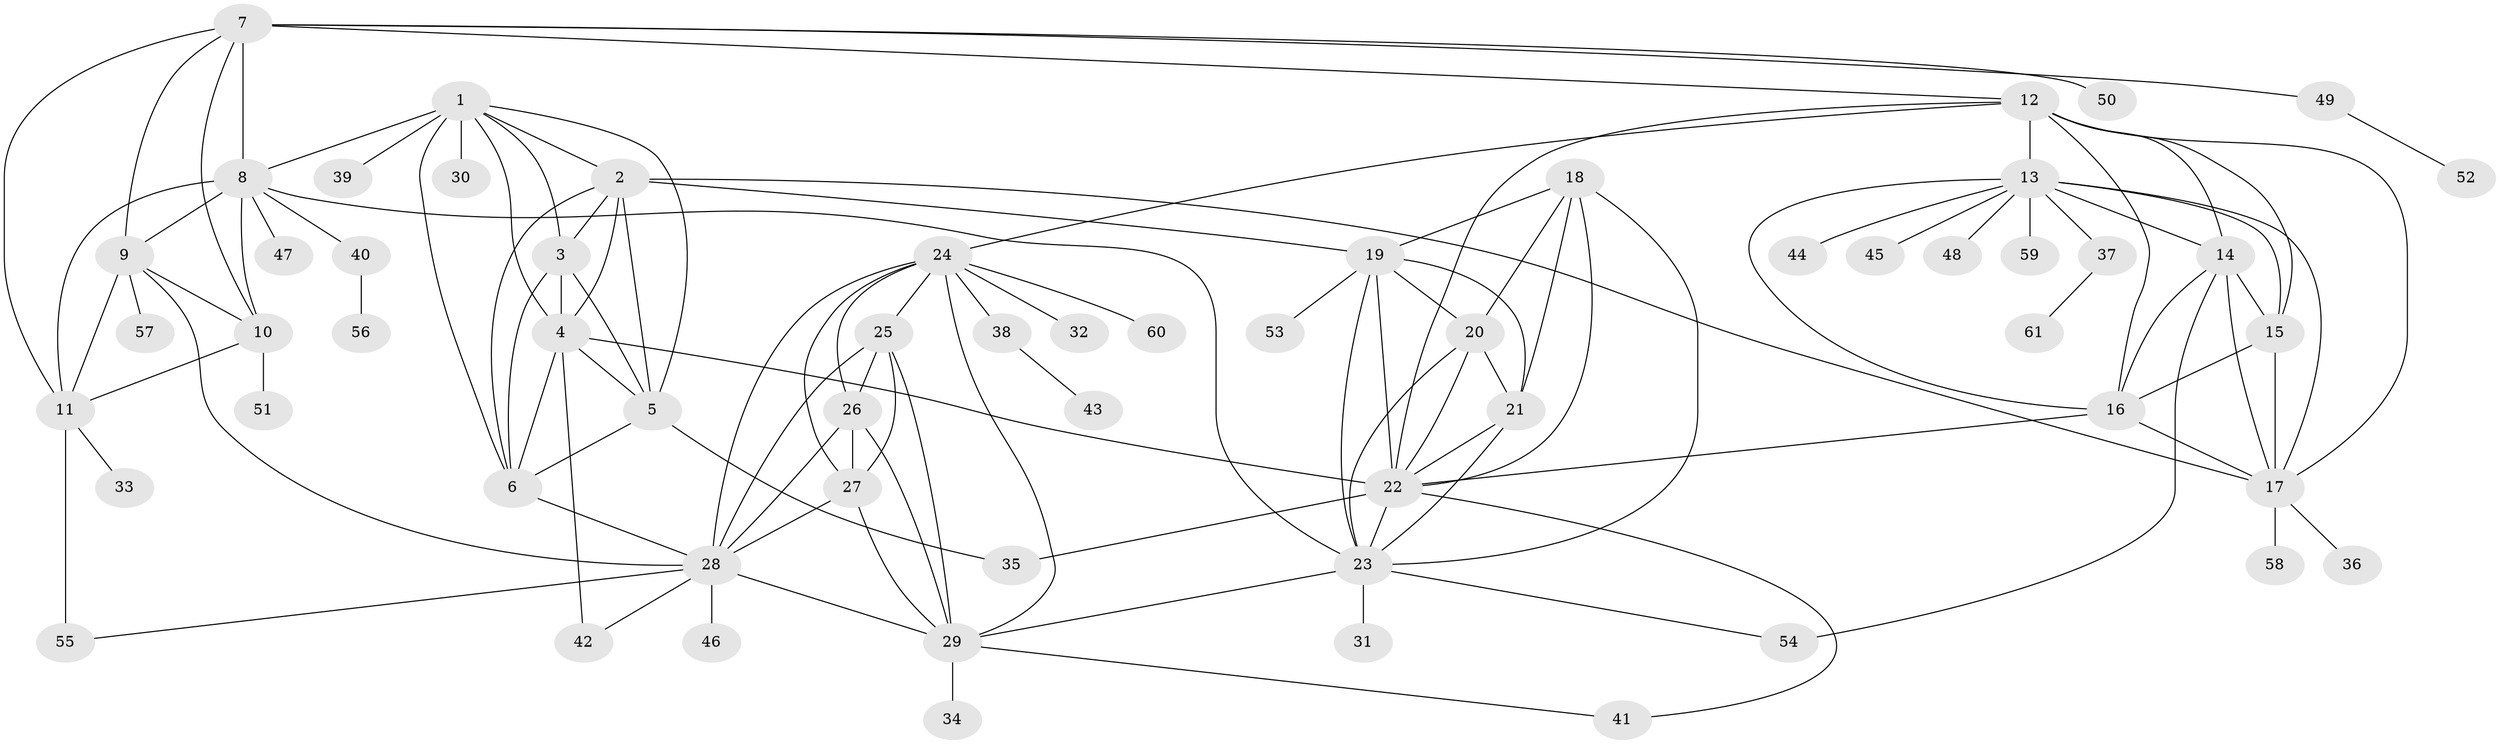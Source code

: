 // original degree distribution, {10: 0.03305785123966942, 8: 0.024793388429752067, 6: 0.049586776859504134, 9: 0.04132231404958678, 7: 0.03305785123966942, 5: 0.024793388429752067, 11: 0.01652892561983471, 12: 0.008264462809917356, 16: 0.008264462809917356, 13: 0.008264462809917356, 1: 0.5702479338842975, 2: 0.1652892561983471, 3: 0.01652892561983471}
// Generated by graph-tools (version 1.1) at 2025/37/03/09/25 02:37:42]
// undirected, 61 vertices, 119 edges
graph export_dot {
graph [start="1"]
  node [color=gray90,style=filled];
  1;
  2;
  3;
  4;
  5;
  6;
  7;
  8;
  9;
  10;
  11;
  12;
  13;
  14;
  15;
  16;
  17;
  18;
  19;
  20;
  21;
  22;
  23;
  24;
  25;
  26;
  27;
  28;
  29;
  30;
  31;
  32;
  33;
  34;
  35;
  36;
  37;
  38;
  39;
  40;
  41;
  42;
  43;
  44;
  45;
  46;
  47;
  48;
  49;
  50;
  51;
  52;
  53;
  54;
  55;
  56;
  57;
  58;
  59;
  60;
  61;
  1 -- 2 [weight=1.0];
  1 -- 3 [weight=1.0];
  1 -- 4 [weight=1.0];
  1 -- 5 [weight=1.0];
  1 -- 6 [weight=1.0];
  1 -- 8 [weight=1.0];
  1 -- 30 [weight=2.0];
  1 -- 39 [weight=1.0];
  2 -- 3 [weight=1.0];
  2 -- 4 [weight=1.0];
  2 -- 5 [weight=1.0];
  2 -- 6 [weight=1.0];
  2 -- 17 [weight=1.0];
  2 -- 19 [weight=1.0];
  3 -- 4 [weight=1.0];
  3 -- 5 [weight=1.0];
  3 -- 6 [weight=1.0];
  4 -- 5 [weight=1.0];
  4 -- 6 [weight=1.0];
  4 -- 22 [weight=1.0];
  4 -- 42 [weight=2.0];
  5 -- 6 [weight=1.0];
  5 -- 35 [weight=2.0];
  6 -- 28 [weight=1.0];
  7 -- 8 [weight=2.0];
  7 -- 9 [weight=1.0];
  7 -- 10 [weight=1.0];
  7 -- 11 [weight=1.0];
  7 -- 12 [weight=1.0];
  7 -- 49 [weight=1.0];
  7 -- 50 [weight=1.0];
  8 -- 9 [weight=2.0];
  8 -- 10 [weight=2.0];
  8 -- 11 [weight=2.0];
  8 -- 23 [weight=1.0];
  8 -- 40 [weight=1.0];
  8 -- 47 [weight=1.0];
  9 -- 10 [weight=1.0];
  9 -- 11 [weight=1.0];
  9 -- 28 [weight=1.0];
  9 -- 57 [weight=1.0];
  10 -- 11 [weight=1.0];
  10 -- 51 [weight=1.0];
  11 -- 33 [weight=1.0];
  11 -- 55 [weight=3.0];
  12 -- 13 [weight=1.0];
  12 -- 14 [weight=1.0];
  12 -- 15 [weight=1.0];
  12 -- 16 [weight=1.0];
  12 -- 17 [weight=1.0];
  12 -- 22 [weight=1.0];
  12 -- 24 [weight=1.0];
  13 -- 14 [weight=1.0];
  13 -- 15 [weight=1.0];
  13 -- 16 [weight=1.0];
  13 -- 17 [weight=1.0];
  13 -- 37 [weight=1.0];
  13 -- 44 [weight=1.0];
  13 -- 45 [weight=1.0];
  13 -- 48 [weight=1.0];
  13 -- 59 [weight=1.0];
  14 -- 15 [weight=1.0];
  14 -- 16 [weight=1.0];
  14 -- 17 [weight=1.0];
  14 -- 54 [weight=1.0];
  15 -- 16 [weight=7.0];
  15 -- 17 [weight=1.0];
  16 -- 17 [weight=1.0];
  16 -- 22 [weight=1.0];
  17 -- 36 [weight=1.0];
  17 -- 58 [weight=1.0];
  18 -- 19 [weight=1.0];
  18 -- 20 [weight=1.0];
  18 -- 21 [weight=1.0];
  18 -- 22 [weight=1.0];
  18 -- 23 [weight=1.0];
  19 -- 20 [weight=1.0];
  19 -- 21 [weight=1.0];
  19 -- 22 [weight=6.0];
  19 -- 23 [weight=1.0];
  19 -- 53 [weight=1.0];
  20 -- 21 [weight=1.0];
  20 -- 22 [weight=1.0];
  20 -- 23 [weight=1.0];
  21 -- 22 [weight=1.0];
  21 -- 23 [weight=1.0];
  22 -- 23 [weight=1.0];
  22 -- 35 [weight=1.0];
  22 -- 41 [weight=1.0];
  23 -- 29 [weight=1.0];
  23 -- 31 [weight=4.0];
  23 -- 54 [weight=1.0];
  24 -- 25 [weight=1.0];
  24 -- 26 [weight=1.0];
  24 -- 27 [weight=1.0];
  24 -- 28 [weight=1.0];
  24 -- 29 [weight=1.0];
  24 -- 32 [weight=1.0];
  24 -- 38 [weight=1.0];
  24 -- 60 [weight=1.0];
  25 -- 26 [weight=1.0];
  25 -- 27 [weight=1.0];
  25 -- 28 [weight=1.0];
  25 -- 29 [weight=1.0];
  26 -- 27 [weight=2.0];
  26 -- 28 [weight=1.0];
  26 -- 29 [weight=1.0];
  27 -- 28 [weight=1.0];
  27 -- 29 [weight=1.0];
  28 -- 29 [weight=1.0];
  28 -- 42 [weight=1.0];
  28 -- 46 [weight=1.0];
  28 -- 55 [weight=1.0];
  29 -- 34 [weight=2.0];
  29 -- 41 [weight=1.0];
  37 -- 61 [weight=1.0];
  38 -- 43 [weight=1.0];
  40 -- 56 [weight=1.0];
  49 -- 52 [weight=1.0];
}

